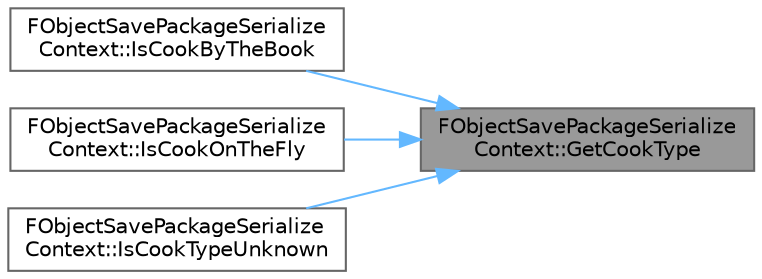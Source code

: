 digraph "FObjectSavePackageSerializeContext::GetCookType"
{
 // INTERACTIVE_SVG=YES
 // LATEX_PDF_SIZE
  bgcolor="transparent";
  edge [fontname=Helvetica,fontsize=10,labelfontname=Helvetica,labelfontsize=10];
  node [fontname=Helvetica,fontsize=10,shape=box,height=0.2,width=0.4];
  rankdir="RL";
  Node1 [id="Node000001",label="FObjectSavePackageSerialize\lContext::GetCookType",height=0.2,width=0.4,color="gray40", fillcolor="grey60", style="filled", fontcolor="black",tooltip=" "];
  Node1 -> Node2 [id="edge1_Node000001_Node000002",dir="back",color="steelblue1",style="solid",tooltip=" "];
  Node2 [id="Node000002",label="FObjectSavePackageSerialize\lContext::IsCookByTheBook",height=0.2,width=0.4,color="grey40", fillcolor="white", style="filled",URL="$dc/df6/classFObjectSavePackageSerializeContext.html#ae7016aa908fe27aea3f51ef244c9d6be",tooltip=" "];
  Node1 -> Node3 [id="edge2_Node000001_Node000003",dir="back",color="steelblue1",style="solid",tooltip=" "];
  Node3 [id="Node000003",label="FObjectSavePackageSerialize\lContext::IsCookOnTheFly",height=0.2,width=0.4,color="grey40", fillcolor="white", style="filled",URL="$dc/df6/classFObjectSavePackageSerializeContext.html#ac46251e798860737a7bd1cbbaf3674f5",tooltip=" "];
  Node1 -> Node4 [id="edge3_Node000001_Node000004",dir="back",color="steelblue1",style="solid",tooltip=" "];
  Node4 [id="Node000004",label="FObjectSavePackageSerialize\lContext::IsCookTypeUnknown",height=0.2,width=0.4,color="grey40", fillcolor="white", style="filled",URL="$dc/df6/classFObjectSavePackageSerializeContext.html#a6400f0756e0f4a952938b874977d7135",tooltip=" "];
}
